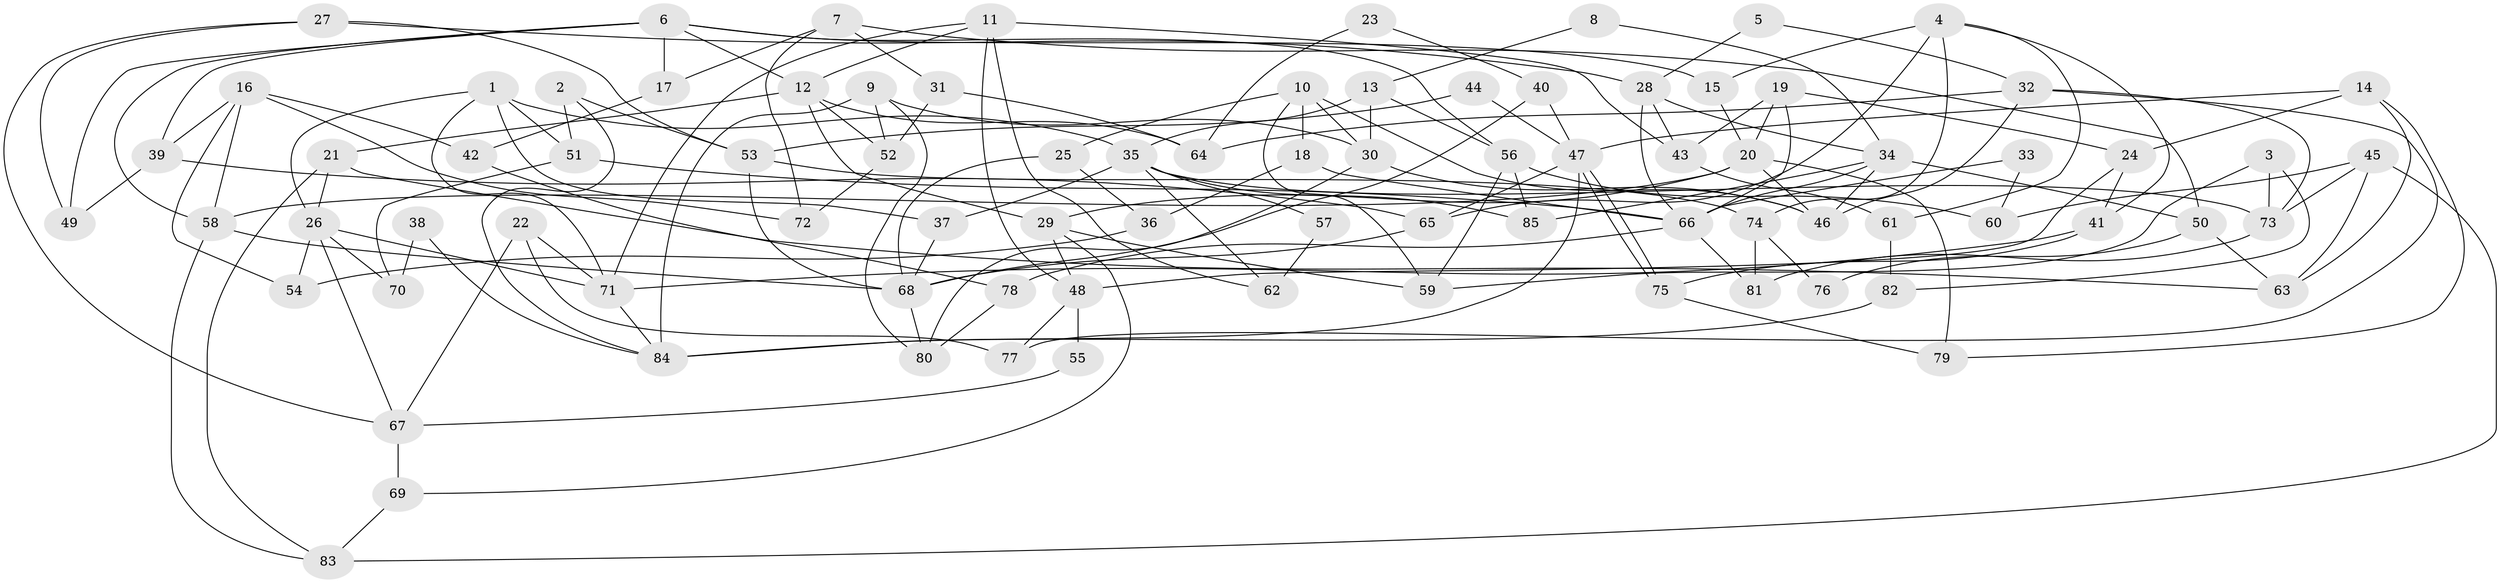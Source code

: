 // Generated by graph-tools (version 1.1) at 2025/26/03/09/25 03:26:19]
// undirected, 85 vertices, 170 edges
graph export_dot {
graph [start="1"]
  node [color=gray90,style=filled];
  1;
  2;
  3;
  4;
  5;
  6;
  7;
  8;
  9;
  10;
  11;
  12;
  13;
  14;
  15;
  16;
  17;
  18;
  19;
  20;
  21;
  22;
  23;
  24;
  25;
  26;
  27;
  28;
  29;
  30;
  31;
  32;
  33;
  34;
  35;
  36;
  37;
  38;
  39;
  40;
  41;
  42;
  43;
  44;
  45;
  46;
  47;
  48;
  49;
  50;
  51;
  52;
  53;
  54;
  55;
  56;
  57;
  58;
  59;
  60;
  61;
  62;
  63;
  64;
  65;
  66;
  67;
  68;
  69;
  70;
  71;
  72;
  73;
  74;
  75;
  76;
  77;
  78;
  79;
  80;
  81;
  82;
  83;
  84;
  85;
  1 -- 26;
  1 -- 51;
  1 -- 35;
  1 -- 37;
  1 -- 71;
  2 -- 84;
  2 -- 53;
  2 -- 51;
  3 -- 73;
  3 -- 59;
  3 -- 82;
  4 -- 65;
  4 -- 61;
  4 -- 15;
  4 -- 41;
  4 -- 74;
  5 -- 28;
  5 -- 32;
  6 -- 15;
  6 -- 58;
  6 -- 12;
  6 -- 17;
  6 -- 39;
  6 -- 49;
  6 -- 56;
  7 -- 31;
  7 -- 50;
  7 -- 17;
  7 -- 72;
  8 -- 34;
  8 -- 13;
  9 -- 84;
  9 -- 52;
  9 -- 30;
  9 -- 80;
  10 -- 30;
  10 -- 46;
  10 -- 18;
  10 -- 25;
  10 -- 59;
  11 -- 12;
  11 -- 43;
  11 -- 48;
  11 -- 62;
  11 -- 71;
  12 -- 21;
  12 -- 29;
  12 -- 52;
  12 -- 64;
  13 -- 35;
  13 -- 56;
  13 -- 30;
  14 -- 24;
  14 -- 47;
  14 -- 63;
  14 -- 79;
  15 -- 20;
  16 -- 39;
  16 -- 42;
  16 -- 54;
  16 -- 58;
  16 -- 72;
  17 -- 42;
  18 -- 36;
  18 -- 66;
  19 -- 24;
  19 -- 20;
  19 -- 43;
  19 -- 66;
  20 -- 79;
  20 -- 58;
  20 -- 29;
  20 -- 46;
  21 -- 83;
  21 -- 26;
  21 -- 63;
  22 -- 77;
  22 -- 71;
  22 -- 67;
  23 -- 40;
  23 -- 64;
  24 -- 41;
  24 -- 48;
  25 -- 68;
  25 -- 36;
  26 -- 71;
  26 -- 67;
  26 -- 54;
  26 -- 70;
  27 -- 28;
  27 -- 53;
  27 -- 49;
  27 -- 67;
  28 -- 34;
  28 -- 66;
  28 -- 43;
  29 -- 48;
  29 -- 59;
  29 -- 69;
  30 -- 46;
  30 -- 80;
  31 -- 52;
  31 -- 64;
  32 -- 46;
  32 -- 73;
  32 -- 64;
  32 -- 77;
  33 -- 66;
  33 -- 60;
  34 -- 46;
  34 -- 66;
  34 -- 50;
  34 -- 85;
  35 -- 85;
  35 -- 37;
  35 -- 57;
  35 -- 62;
  35 -- 73;
  36 -- 54;
  37 -- 68;
  38 -- 70;
  38 -- 84;
  39 -- 49;
  39 -- 65;
  40 -- 47;
  40 -- 68;
  41 -- 71;
  41 -- 75;
  42 -- 78;
  43 -- 61;
  44 -- 47;
  44 -- 53;
  45 -- 83;
  45 -- 63;
  45 -- 60;
  45 -- 73;
  47 -- 65;
  47 -- 75;
  47 -- 75;
  47 -- 84;
  48 -- 55;
  48 -- 77;
  50 -- 63;
  50 -- 76;
  51 -- 66;
  51 -- 70;
  52 -- 72;
  53 -- 74;
  53 -- 68;
  55 -- 67;
  56 -- 59;
  56 -- 60;
  56 -- 85;
  57 -- 62;
  58 -- 68;
  58 -- 83;
  61 -- 82;
  65 -- 68;
  66 -- 78;
  66 -- 81;
  67 -- 69;
  68 -- 80;
  69 -- 83;
  71 -- 84;
  73 -- 81;
  74 -- 81;
  74 -- 76;
  75 -- 79;
  78 -- 80;
  82 -- 84;
}

